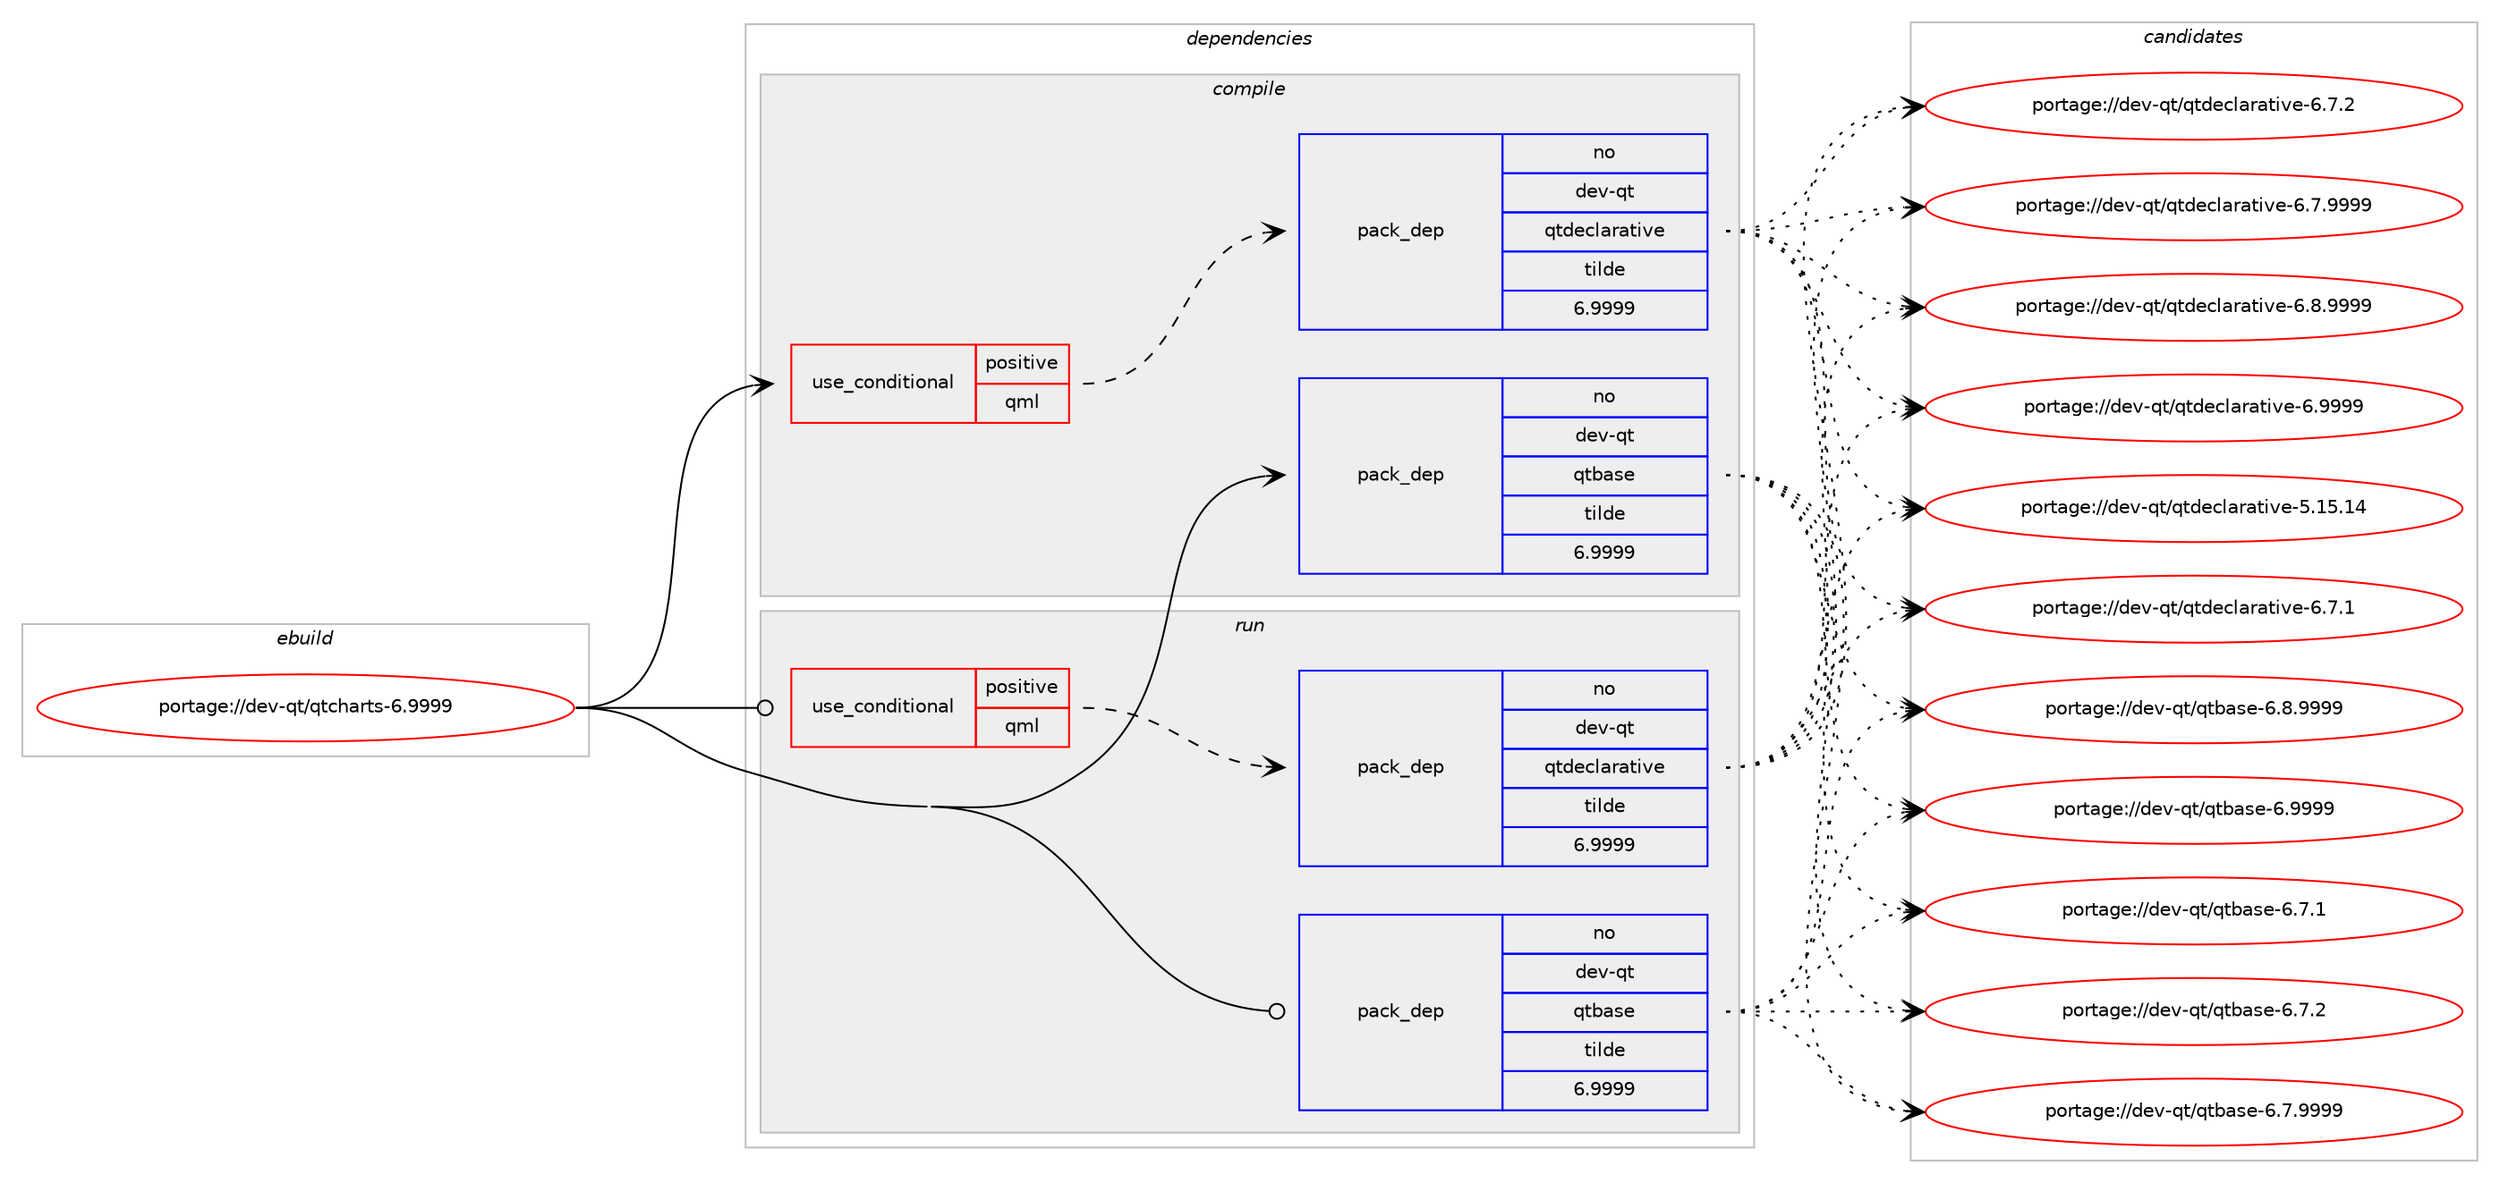 digraph prolog {

# *************
# Graph options
# *************

newrank=true;
concentrate=true;
compound=true;
graph [rankdir=LR,fontname=Helvetica,fontsize=10,ranksep=1.5];#, ranksep=2.5, nodesep=0.2];
edge  [arrowhead=vee];
node  [fontname=Helvetica,fontsize=10];

# **********
# The ebuild
# **********

subgraph cluster_leftcol {
color=gray;
rank=same;
label=<<i>ebuild</i>>;
id [label="portage://dev-qt/qtcharts-6.9999", color=red, width=4, href="../dev-qt/qtcharts-6.9999.svg"];
}

# ****************
# The dependencies
# ****************

subgraph cluster_midcol {
color=gray;
label=<<i>dependencies</i>>;
subgraph cluster_compile {
fillcolor="#eeeeee";
style=filled;
label=<<i>compile</i>>;
subgraph cond40671 {
dependency85261 [label=<<TABLE BORDER="0" CELLBORDER="1" CELLSPACING="0" CELLPADDING="4"><TR><TD ROWSPAN="3" CELLPADDING="10">use_conditional</TD></TR><TR><TD>positive</TD></TR><TR><TD>qml</TD></TR></TABLE>>, shape=none, color=red];
subgraph pack43350 {
dependency85262 [label=<<TABLE BORDER="0" CELLBORDER="1" CELLSPACING="0" CELLPADDING="4" WIDTH="220"><TR><TD ROWSPAN="6" CELLPADDING="30">pack_dep</TD></TR><TR><TD WIDTH="110">no</TD></TR><TR><TD>dev-qt</TD></TR><TR><TD>qtdeclarative</TD></TR><TR><TD>tilde</TD></TR><TR><TD>6.9999</TD></TR></TABLE>>, shape=none, color=blue];
}
dependency85261:e -> dependency85262:w [weight=20,style="dashed",arrowhead="vee"];
}
id:e -> dependency85261:w [weight=20,style="solid",arrowhead="vee"];
subgraph pack43351 {
dependency85263 [label=<<TABLE BORDER="0" CELLBORDER="1" CELLSPACING="0" CELLPADDING="4" WIDTH="220"><TR><TD ROWSPAN="6" CELLPADDING="30">pack_dep</TD></TR><TR><TD WIDTH="110">no</TD></TR><TR><TD>dev-qt</TD></TR><TR><TD>qtbase</TD></TR><TR><TD>tilde</TD></TR><TR><TD>6.9999</TD></TR></TABLE>>, shape=none, color=blue];
}
id:e -> dependency85263:w [weight=20,style="solid",arrowhead="vee"];
}
subgraph cluster_compileandrun {
fillcolor="#eeeeee";
style=filled;
label=<<i>compile and run</i>>;
}
subgraph cluster_run {
fillcolor="#eeeeee";
style=filled;
label=<<i>run</i>>;
subgraph cond40672 {
dependency85264 [label=<<TABLE BORDER="0" CELLBORDER="1" CELLSPACING="0" CELLPADDING="4"><TR><TD ROWSPAN="3" CELLPADDING="10">use_conditional</TD></TR><TR><TD>positive</TD></TR><TR><TD>qml</TD></TR></TABLE>>, shape=none, color=red];
subgraph pack43352 {
dependency85265 [label=<<TABLE BORDER="0" CELLBORDER="1" CELLSPACING="0" CELLPADDING="4" WIDTH="220"><TR><TD ROWSPAN="6" CELLPADDING="30">pack_dep</TD></TR><TR><TD WIDTH="110">no</TD></TR><TR><TD>dev-qt</TD></TR><TR><TD>qtdeclarative</TD></TR><TR><TD>tilde</TD></TR><TR><TD>6.9999</TD></TR></TABLE>>, shape=none, color=blue];
}
dependency85264:e -> dependency85265:w [weight=20,style="dashed",arrowhead="vee"];
}
id:e -> dependency85264:w [weight=20,style="solid",arrowhead="odot"];
subgraph pack43353 {
dependency85266 [label=<<TABLE BORDER="0" CELLBORDER="1" CELLSPACING="0" CELLPADDING="4" WIDTH="220"><TR><TD ROWSPAN="6" CELLPADDING="30">pack_dep</TD></TR><TR><TD WIDTH="110">no</TD></TR><TR><TD>dev-qt</TD></TR><TR><TD>qtbase</TD></TR><TR><TD>tilde</TD></TR><TR><TD>6.9999</TD></TR></TABLE>>, shape=none, color=blue];
}
id:e -> dependency85266:w [weight=20,style="solid",arrowhead="odot"];
}
}

# **************
# The candidates
# **************

subgraph cluster_choices {
rank=same;
color=gray;
label=<<i>candidates</i>>;

subgraph choice43350 {
color=black;
nodesep=1;
choice10010111845113116471131161001019910897114971161051181014553464953464952 [label="portage://dev-qt/qtdeclarative-5.15.14", color=red, width=4,href="../dev-qt/qtdeclarative-5.15.14.svg"];
choice1001011184511311647113116100101991089711497116105118101455446554649 [label="portage://dev-qt/qtdeclarative-6.7.1", color=red, width=4,href="../dev-qt/qtdeclarative-6.7.1.svg"];
choice1001011184511311647113116100101991089711497116105118101455446554650 [label="portage://dev-qt/qtdeclarative-6.7.2", color=red, width=4,href="../dev-qt/qtdeclarative-6.7.2.svg"];
choice1001011184511311647113116100101991089711497116105118101455446554657575757 [label="portage://dev-qt/qtdeclarative-6.7.9999", color=red, width=4,href="../dev-qt/qtdeclarative-6.7.9999.svg"];
choice1001011184511311647113116100101991089711497116105118101455446564657575757 [label="portage://dev-qt/qtdeclarative-6.8.9999", color=red, width=4,href="../dev-qt/qtdeclarative-6.8.9999.svg"];
choice100101118451131164711311610010199108971149711610511810145544657575757 [label="portage://dev-qt/qtdeclarative-6.9999", color=red, width=4,href="../dev-qt/qtdeclarative-6.9999.svg"];
dependency85262:e -> choice10010111845113116471131161001019910897114971161051181014553464953464952:w [style=dotted,weight="100"];
dependency85262:e -> choice1001011184511311647113116100101991089711497116105118101455446554649:w [style=dotted,weight="100"];
dependency85262:e -> choice1001011184511311647113116100101991089711497116105118101455446554650:w [style=dotted,weight="100"];
dependency85262:e -> choice1001011184511311647113116100101991089711497116105118101455446554657575757:w [style=dotted,weight="100"];
dependency85262:e -> choice1001011184511311647113116100101991089711497116105118101455446564657575757:w [style=dotted,weight="100"];
dependency85262:e -> choice100101118451131164711311610010199108971149711610511810145544657575757:w [style=dotted,weight="100"];
}
subgraph choice43351 {
color=black;
nodesep=1;
choice10010111845113116471131169897115101455446554649 [label="portage://dev-qt/qtbase-6.7.1", color=red, width=4,href="../dev-qt/qtbase-6.7.1.svg"];
choice10010111845113116471131169897115101455446554650 [label="portage://dev-qt/qtbase-6.7.2", color=red, width=4,href="../dev-qt/qtbase-6.7.2.svg"];
choice10010111845113116471131169897115101455446554657575757 [label="portage://dev-qt/qtbase-6.7.9999", color=red, width=4,href="../dev-qt/qtbase-6.7.9999.svg"];
choice10010111845113116471131169897115101455446564657575757 [label="portage://dev-qt/qtbase-6.8.9999", color=red, width=4,href="../dev-qt/qtbase-6.8.9999.svg"];
choice1001011184511311647113116989711510145544657575757 [label="portage://dev-qt/qtbase-6.9999", color=red, width=4,href="../dev-qt/qtbase-6.9999.svg"];
dependency85263:e -> choice10010111845113116471131169897115101455446554649:w [style=dotted,weight="100"];
dependency85263:e -> choice10010111845113116471131169897115101455446554650:w [style=dotted,weight="100"];
dependency85263:e -> choice10010111845113116471131169897115101455446554657575757:w [style=dotted,weight="100"];
dependency85263:e -> choice10010111845113116471131169897115101455446564657575757:w [style=dotted,weight="100"];
dependency85263:e -> choice1001011184511311647113116989711510145544657575757:w [style=dotted,weight="100"];
}
subgraph choice43352 {
color=black;
nodesep=1;
choice10010111845113116471131161001019910897114971161051181014553464953464952 [label="portage://dev-qt/qtdeclarative-5.15.14", color=red, width=4,href="../dev-qt/qtdeclarative-5.15.14.svg"];
choice1001011184511311647113116100101991089711497116105118101455446554649 [label="portage://dev-qt/qtdeclarative-6.7.1", color=red, width=4,href="../dev-qt/qtdeclarative-6.7.1.svg"];
choice1001011184511311647113116100101991089711497116105118101455446554650 [label="portage://dev-qt/qtdeclarative-6.7.2", color=red, width=4,href="../dev-qt/qtdeclarative-6.7.2.svg"];
choice1001011184511311647113116100101991089711497116105118101455446554657575757 [label="portage://dev-qt/qtdeclarative-6.7.9999", color=red, width=4,href="../dev-qt/qtdeclarative-6.7.9999.svg"];
choice1001011184511311647113116100101991089711497116105118101455446564657575757 [label="portage://dev-qt/qtdeclarative-6.8.9999", color=red, width=4,href="../dev-qt/qtdeclarative-6.8.9999.svg"];
choice100101118451131164711311610010199108971149711610511810145544657575757 [label="portage://dev-qt/qtdeclarative-6.9999", color=red, width=4,href="../dev-qt/qtdeclarative-6.9999.svg"];
dependency85265:e -> choice10010111845113116471131161001019910897114971161051181014553464953464952:w [style=dotted,weight="100"];
dependency85265:e -> choice1001011184511311647113116100101991089711497116105118101455446554649:w [style=dotted,weight="100"];
dependency85265:e -> choice1001011184511311647113116100101991089711497116105118101455446554650:w [style=dotted,weight="100"];
dependency85265:e -> choice1001011184511311647113116100101991089711497116105118101455446554657575757:w [style=dotted,weight="100"];
dependency85265:e -> choice1001011184511311647113116100101991089711497116105118101455446564657575757:w [style=dotted,weight="100"];
dependency85265:e -> choice100101118451131164711311610010199108971149711610511810145544657575757:w [style=dotted,weight="100"];
}
subgraph choice43353 {
color=black;
nodesep=1;
choice10010111845113116471131169897115101455446554649 [label="portage://dev-qt/qtbase-6.7.1", color=red, width=4,href="../dev-qt/qtbase-6.7.1.svg"];
choice10010111845113116471131169897115101455446554650 [label="portage://dev-qt/qtbase-6.7.2", color=red, width=4,href="../dev-qt/qtbase-6.7.2.svg"];
choice10010111845113116471131169897115101455446554657575757 [label="portage://dev-qt/qtbase-6.7.9999", color=red, width=4,href="../dev-qt/qtbase-6.7.9999.svg"];
choice10010111845113116471131169897115101455446564657575757 [label="portage://dev-qt/qtbase-6.8.9999", color=red, width=4,href="../dev-qt/qtbase-6.8.9999.svg"];
choice1001011184511311647113116989711510145544657575757 [label="portage://dev-qt/qtbase-6.9999", color=red, width=4,href="../dev-qt/qtbase-6.9999.svg"];
dependency85266:e -> choice10010111845113116471131169897115101455446554649:w [style=dotted,weight="100"];
dependency85266:e -> choice10010111845113116471131169897115101455446554650:w [style=dotted,weight="100"];
dependency85266:e -> choice10010111845113116471131169897115101455446554657575757:w [style=dotted,weight="100"];
dependency85266:e -> choice10010111845113116471131169897115101455446564657575757:w [style=dotted,weight="100"];
dependency85266:e -> choice1001011184511311647113116989711510145544657575757:w [style=dotted,weight="100"];
}
}

}

